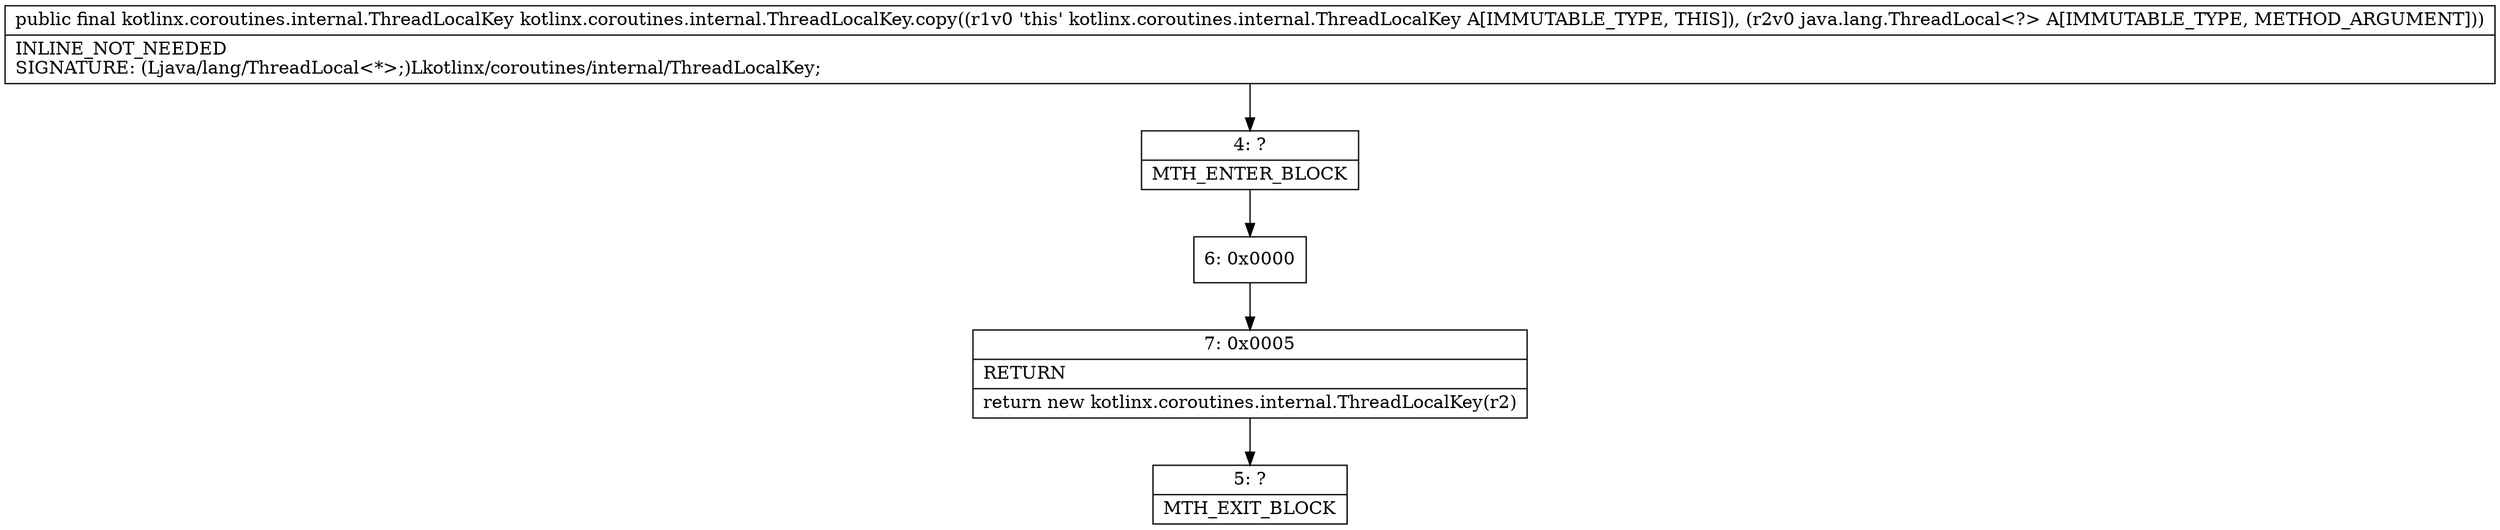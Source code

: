 digraph "CFG forkotlinx.coroutines.internal.ThreadLocalKey.copy(Ljava\/lang\/ThreadLocal;)Lkotlinx\/coroutines\/internal\/ThreadLocalKey;" {
Node_4 [shape=record,label="{4\:\ ?|MTH_ENTER_BLOCK\l}"];
Node_6 [shape=record,label="{6\:\ 0x0000}"];
Node_7 [shape=record,label="{7\:\ 0x0005|RETURN\l|return new kotlinx.coroutines.internal.ThreadLocalKey(r2)\l}"];
Node_5 [shape=record,label="{5\:\ ?|MTH_EXIT_BLOCK\l}"];
MethodNode[shape=record,label="{public final kotlinx.coroutines.internal.ThreadLocalKey kotlinx.coroutines.internal.ThreadLocalKey.copy((r1v0 'this' kotlinx.coroutines.internal.ThreadLocalKey A[IMMUTABLE_TYPE, THIS]), (r2v0 java.lang.ThreadLocal\<?\> A[IMMUTABLE_TYPE, METHOD_ARGUMENT]))  | INLINE_NOT_NEEDED\lSIGNATURE: (Ljava\/lang\/ThreadLocal\<*\>;)Lkotlinx\/coroutines\/internal\/ThreadLocalKey;\l}"];
MethodNode -> Node_4;Node_4 -> Node_6;
Node_6 -> Node_7;
Node_7 -> Node_5;
}

